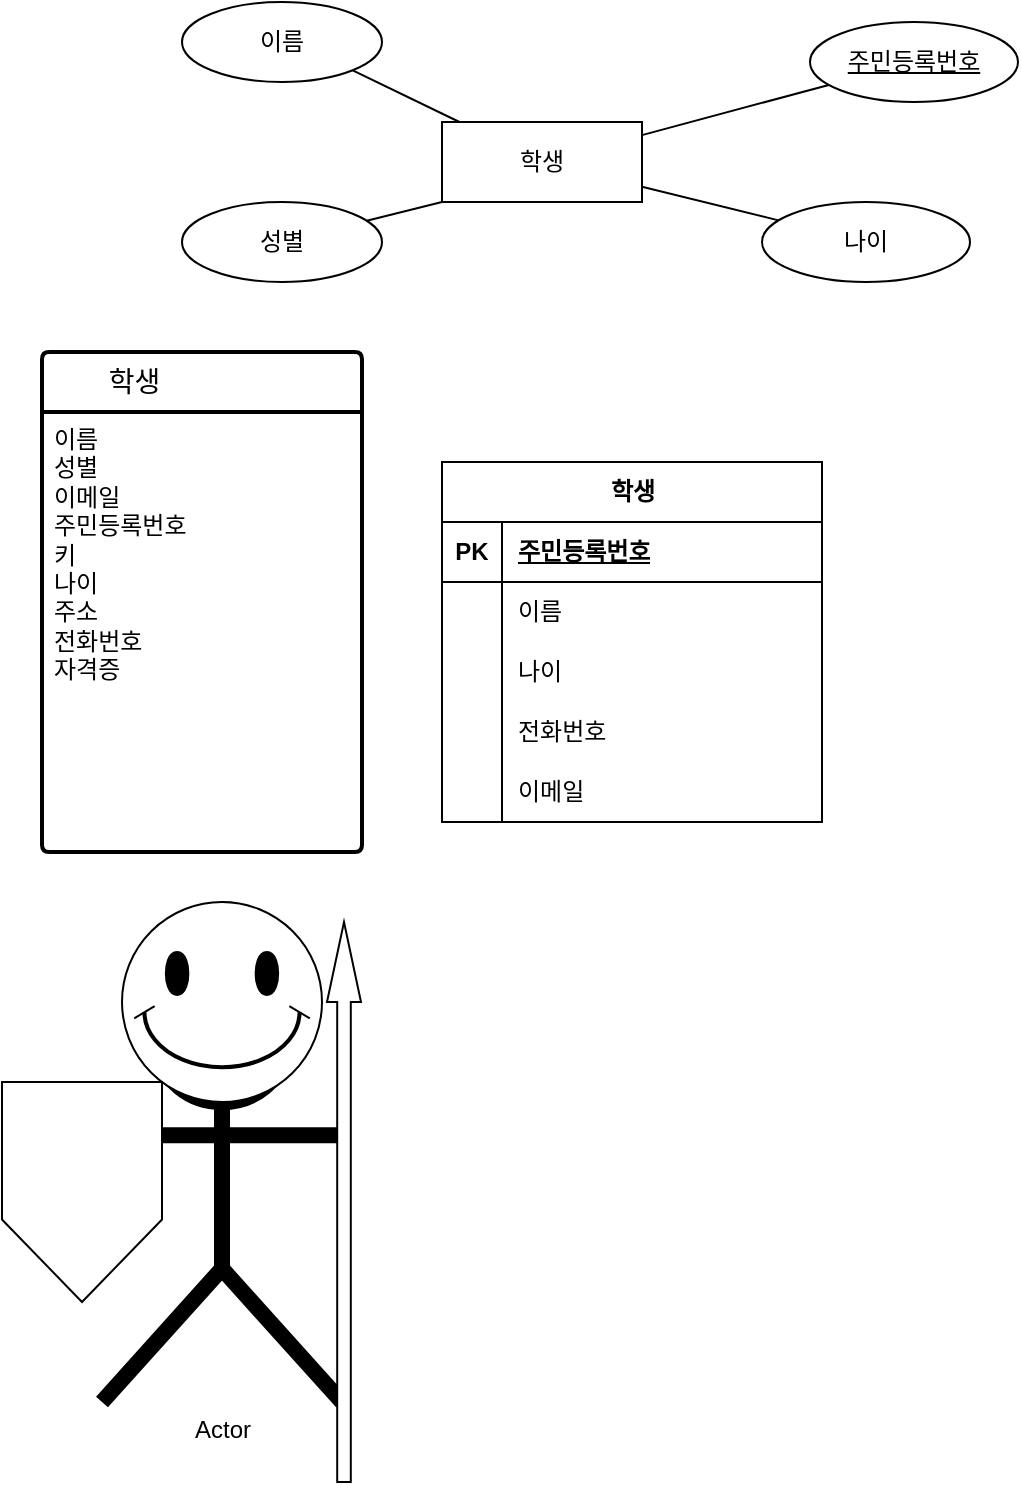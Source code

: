 <mxfile version="22.1.15" type="github">
  <diagram name="페이지-1" id="0z8tw52NR-uFF0JdVIWy">
    <mxGraphModel dx="634" dy="762" grid="1" gridSize="10" guides="1" tooltips="1" connect="1" arrows="1" fold="1" page="1" pageScale="1" pageWidth="827" pageHeight="1169" math="0" shadow="0">
      <root>
        <mxCell id="0" />
        <mxCell id="1" parent="0" />
        <mxCell id="Wv24xk5U7S-CKYTQd8TP-21" value="나이" style="ellipse;whiteSpace=wrap;html=1;align=center;" vertex="1" parent="1">
          <mxGeometry x="390" y="120" width="104" height="40" as="geometry" />
        </mxCell>
        <mxCell id="Wv24xk5U7S-CKYTQd8TP-25" value="주민등록번호" style="ellipse;whiteSpace=wrap;html=1;align=center;fontStyle=4;" vertex="1" parent="1">
          <mxGeometry x="414" y="30" width="104" height="40" as="geometry" />
        </mxCell>
        <mxCell id="Wv24xk5U7S-CKYTQd8TP-32" value="학생&lt;span style=&quot;white-space: pre;&quot;&gt;&#x9;&lt;/span&gt;&lt;span style=&quot;white-space: pre;&quot;&gt;&#x9;&lt;/span&gt;&lt;span style=&quot;white-space: pre;&quot;&gt;&#x9;&lt;/span&gt;" style="swimlane;childLayout=stackLayout;horizontal=1;startSize=30;horizontalStack=0;rounded=1;fontSize=14;fontStyle=0;strokeWidth=2;resizeParent=0;resizeLast=1;shadow=0;dashed=0;align=center;arcSize=4;whiteSpace=wrap;html=1;" vertex="1" parent="1">
          <mxGeometry x="30" y="195" width="160" height="250" as="geometry" />
        </mxCell>
        <mxCell id="Wv24xk5U7S-CKYTQd8TP-33" value="이름&lt;br&gt;성별&lt;br&gt;이메일&lt;br&gt;주민등록번호&lt;br&gt;키&lt;br&gt;나이&lt;br&gt;주소&lt;br&gt;전화번호&lt;br&gt;자격증" style="align=left;strokeColor=none;fillColor=none;spacingLeft=4;fontSize=12;verticalAlign=top;resizable=0;rotatable=0;part=1;html=1;" vertex="1" parent="Wv24xk5U7S-CKYTQd8TP-32">
          <mxGeometry y="30" width="160" height="220" as="geometry" />
        </mxCell>
        <mxCell id="Wv24xk5U7S-CKYTQd8TP-36" value="성별" style="ellipse;whiteSpace=wrap;html=1;align=center;" vertex="1" parent="1">
          <mxGeometry x="100" y="120" width="100" height="40" as="geometry" />
        </mxCell>
        <mxCell id="Wv24xk5U7S-CKYTQd8TP-41" value="학생" style="shape=table;startSize=30;container=1;collapsible=1;childLayout=tableLayout;fixedRows=1;rowLines=0;fontStyle=1;align=center;resizeLast=1;html=1;" vertex="1" parent="1">
          <mxGeometry x="230" y="250" width="190" height="180" as="geometry" />
        </mxCell>
        <mxCell id="Wv24xk5U7S-CKYTQd8TP-42" value="" style="shape=tableRow;horizontal=0;startSize=0;swimlaneHead=0;swimlaneBody=0;fillColor=none;collapsible=0;dropTarget=0;points=[[0,0.5],[1,0.5]];portConstraint=eastwest;top=0;left=0;right=0;bottom=1;" vertex="1" parent="Wv24xk5U7S-CKYTQd8TP-41">
          <mxGeometry y="30" width="190" height="30" as="geometry" />
        </mxCell>
        <mxCell id="Wv24xk5U7S-CKYTQd8TP-43" value="PK" style="shape=partialRectangle;connectable=0;fillColor=none;top=0;left=0;bottom=0;right=0;fontStyle=1;overflow=hidden;whiteSpace=wrap;html=1;" vertex="1" parent="Wv24xk5U7S-CKYTQd8TP-42">
          <mxGeometry width="30" height="30" as="geometry">
            <mxRectangle width="30" height="30" as="alternateBounds" />
          </mxGeometry>
        </mxCell>
        <mxCell id="Wv24xk5U7S-CKYTQd8TP-44" value="주민등록번호" style="shape=partialRectangle;connectable=0;fillColor=none;top=0;left=0;bottom=0;right=0;align=left;spacingLeft=6;fontStyle=5;overflow=hidden;whiteSpace=wrap;html=1;" vertex="1" parent="Wv24xk5U7S-CKYTQd8TP-42">
          <mxGeometry x="30" width="160" height="30" as="geometry">
            <mxRectangle width="160" height="30" as="alternateBounds" />
          </mxGeometry>
        </mxCell>
        <mxCell id="Wv24xk5U7S-CKYTQd8TP-45" value="" style="shape=tableRow;horizontal=0;startSize=0;swimlaneHead=0;swimlaneBody=0;fillColor=none;collapsible=0;dropTarget=0;points=[[0,0.5],[1,0.5]];portConstraint=eastwest;top=0;left=0;right=0;bottom=0;" vertex="1" parent="Wv24xk5U7S-CKYTQd8TP-41">
          <mxGeometry y="60" width="190" height="30" as="geometry" />
        </mxCell>
        <mxCell id="Wv24xk5U7S-CKYTQd8TP-46" value="" style="shape=partialRectangle;connectable=0;fillColor=none;top=0;left=0;bottom=0;right=0;editable=1;overflow=hidden;whiteSpace=wrap;html=1;" vertex="1" parent="Wv24xk5U7S-CKYTQd8TP-45">
          <mxGeometry width="30" height="30" as="geometry">
            <mxRectangle width="30" height="30" as="alternateBounds" />
          </mxGeometry>
        </mxCell>
        <mxCell id="Wv24xk5U7S-CKYTQd8TP-47" value="이름" style="shape=partialRectangle;connectable=0;fillColor=none;top=0;left=0;bottom=0;right=0;align=left;spacingLeft=6;overflow=hidden;whiteSpace=wrap;html=1;" vertex="1" parent="Wv24xk5U7S-CKYTQd8TP-45">
          <mxGeometry x="30" width="160" height="30" as="geometry">
            <mxRectangle width="160" height="30" as="alternateBounds" />
          </mxGeometry>
        </mxCell>
        <mxCell id="Wv24xk5U7S-CKYTQd8TP-48" value="" style="shape=tableRow;horizontal=0;startSize=0;swimlaneHead=0;swimlaneBody=0;fillColor=none;collapsible=0;dropTarget=0;points=[[0,0.5],[1,0.5]];portConstraint=eastwest;top=0;left=0;right=0;bottom=0;" vertex="1" parent="Wv24xk5U7S-CKYTQd8TP-41">
          <mxGeometry y="90" width="190" height="30" as="geometry" />
        </mxCell>
        <mxCell id="Wv24xk5U7S-CKYTQd8TP-49" value="" style="shape=partialRectangle;connectable=0;fillColor=none;top=0;left=0;bottom=0;right=0;editable=1;overflow=hidden;whiteSpace=wrap;html=1;" vertex="1" parent="Wv24xk5U7S-CKYTQd8TP-48">
          <mxGeometry width="30" height="30" as="geometry">
            <mxRectangle width="30" height="30" as="alternateBounds" />
          </mxGeometry>
        </mxCell>
        <mxCell id="Wv24xk5U7S-CKYTQd8TP-50" value="나이" style="shape=partialRectangle;connectable=0;fillColor=none;top=0;left=0;bottom=0;right=0;align=left;spacingLeft=6;overflow=hidden;whiteSpace=wrap;html=1;" vertex="1" parent="Wv24xk5U7S-CKYTQd8TP-48">
          <mxGeometry x="30" width="160" height="30" as="geometry">
            <mxRectangle width="160" height="30" as="alternateBounds" />
          </mxGeometry>
        </mxCell>
        <mxCell id="Wv24xk5U7S-CKYTQd8TP-51" value="" style="shape=tableRow;horizontal=0;startSize=0;swimlaneHead=0;swimlaneBody=0;fillColor=none;collapsible=0;dropTarget=0;points=[[0,0.5],[1,0.5]];portConstraint=eastwest;top=0;left=0;right=0;bottom=0;" vertex="1" parent="Wv24xk5U7S-CKYTQd8TP-41">
          <mxGeometry y="120" width="190" height="30" as="geometry" />
        </mxCell>
        <mxCell id="Wv24xk5U7S-CKYTQd8TP-52" value="" style="shape=partialRectangle;connectable=0;fillColor=none;top=0;left=0;bottom=0;right=0;editable=1;overflow=hidden;whiteSpace=wrap;html=1;" vertex="1" parent="Wv24xk5U7S-CKYTQd8TP-51">
          <mxGeometry width="30" height="30" as="geometry">
            <mxRectangle width="30" height="30" as="alternateBounds" />
          </mxGeometry>
        </mxCell>
        <mxCell id="Wv24xk5U7S-CKYTQd8TP-53" value="전화번호" style="shape=partialRectangle;connectable=0;fillColor=none;top=0;left=0;bottom=0;right=0;align=left;spacingLeft=6;overflow=hidden;whiteSpace=wrap;html=1;" vertex="1" parent="Wv24xk5U7S-CKYTQd8TP-51">
          <mxGeometry x="30" width="160" height="30" as="geometry">
            <mxRectangle width="160" height="30" as="alternateBounds" />
          </mxGeometry>
        </mxCell>
        <mxCell id="Wv24xk5U7S-CKYTQd8TP-54" value="" style="shape=tableRow;horizontal=0;startSize=0;swimlaneHead=0;swimlaneBody=0;fillColor=none;collapsible=0;dropTarget=0;points=[[0,0.5],[1,0.5]];portConstraint=eastwest;top=0;left=0;right=0;bottom=0;" vertex="1" parent="Wv24xk5U7S-CKYTQd8TP-41">
          <mxGeometry y="150" width="190" height="30" as="geometry" />
        </mxCell>
        <mxCell id="Wv24xk5U7S-CKYTQd8TP-55" value="" style="shape=partialRectangle;connectable=0;fillColor=none;top=0;left=0;bottom=0;right=0;editable=1;overflow=hidden;whiteSpace=wrap;html=1;" vertex="1" parent="Wv24xk5U7S-CKYTQd8TP-54">
          <mxGeometry width="30" height="30" as="geometry">
            <mxRectangle width="30" height="30" as="alternateBounds" />
          </mxGeometry>
        </mxCell>
        <mxCell id="Wv24xk5U7S-CKYTQd8TP-56" value="이메일" style="shape=partialRectangle;connectable=0;fillColor=none;top=0;left=0;bottom=0;right=0;align=left;spacingLeft=6;overflow=hidden;whiteSpace=wrap;html=1;" vertex="1" parent="Wv24xk5U7S-CKYTQd8TP-54">
          <mxGeometry x="30" width="160" height="30" as="geometry">
            <mxRectangle width="160" height="30" as="alternateBounds" />
          </mxGeometry>
        </mxCell>
        <mxCell id="Wv24xk5U7S-CKYTQd8TP-61" value="학생" style="whiteSpace=wrap;html=1;align=center;" vertex="1" parent="1">
          <mxGeometry x="230" y="80" width="100" height="40" as="geometry" />
        </mxCell>
        <mxCell id="Wv24xk5U7S-CKYTQd8TP-62" value="이름" style="ellipse;whiteSpace=wrap;html=1;align=center;" vertex="1" parent="1">
          <mxGeometry x="100" y="20" width="100" height="40" as="geometry" />
        </mxCell>
        <mxCell id="Wv24xk5U7S-CKYTQd8TP-63" value="" style="endArrow=none;html=1;rounded=0;exitX=1;exitY=1;exitDx=0;exitDy=0;" edge="1" parent="1" source="Wv24xk5U7S-CKYTQd8TP-62" target="Wv24xk5U7S-CKYTQd8TP-61">
          <mxGeometry relative="1" as="geometry">
            <mxPoint x="200" y="49.5" as="sourcePoint" />
            <mxPoint x="360" y="49.5" as="targetPoint" />
          </mxGeometry>
        </mxCell>
        <mxCell id="Wv24xk5U7S-CKYTQd8TP-64" value="" style="endArrow=none;html=1;rounded=0;" edge="1" parent="1" source="Wv24xk5U7S-CKYTQd8TP-61" target="Wv24xk5U7S-CKYTQd8TP-25">
          <mxGeometry relative="1" as="geometry">
            <mxPoint x="329.64" y="54" as="sourcePoint" />
            <mxPoint x="383.64" y="80" as="targetPoint" />
          </mxGeometry>
        </mxCell>
        <mxCell id="Wv24xk5U7S-CKYTQd8TP-65" value="" style="endArrow=none;html=1;rounded=0;" edge="1" parent="1" source="Wv24xk5U7S-CKYTQd8TP-61" target="Wv24xk5U7S-CKYTQd8TP-21">
          <mxGeometry relative="1" as="geometry">
            <mxPoint x="330" y="115.54" as="sourcePoint" />
            <mxPoint x="423" y="89.54" as="targetPoint" />
          </mxGeometry>
        </mxCell>
        <mxCell id="Wv24xk5U7S-CKYTQd8TP-66" value="" style="endArrow=none;html=1;rounded=0;entryX=0;entryY=1;entryDx=0;entryDy=0;" edge="1" parent="1" source="Wv24xk5U7S-CKYTQd8TP-36" target="Wv24xk5U7S-CKYTQd8TP-61">
          <mxGeometry relative="1" as="geometry">
            <mxPoint x="230" y="112" as="sourcePoint" />
            <mxPoint x="298" y="129" as="targetPoint" />
          </mxGeometry>
        </mxCell>
        <mxCell id="Wv24xk5U7S-CKYTQd8TP-67" value="" style="group" vertex="1" connectable="0" parent="1">
          <mxGeometry x="10" y="470" width="179.5" height="290" as="geometry" />
        </mxCell>
        <mxCell id="Wv24xk5U7S-CKYTQd8TP-40" value="" style="group" vertex="1" connectable="0" parent="Wv24xk5U7S-CKYTQd8TP-67">
          <mxGeometry x="50" width="120" height="250" as="geometry" />
        </mxCell>
        <mxCell id="Wv24xk5U7S-CKYTQd8TP-39" value="Actor" style="shape=umlActor;verticalLabelPosition=bottom;verticalAlign=top;html=1;outlineConnect=0;strokeWidth=8;movable=1;resizable=1;rotatable=1;deletable=1;editable=1;locked=0;connectable=1;" vertex="1" parent="Wv24xk5U7S-CKYTQd8TP-40">
          <mxGeometry y="50" width="120" height="200" as="geometry" />
        </mxCell>
        <mxCell id="Wv24xk5U7S-CKYTQd8TP-38" value="" style="verticalLabelPosition=bottom;verticalAlign=top;html=1;shape=mxgraph.basic.smiley;movable=1;resizable=1;rotatable=1;deletable=1;editable=1;locked=0;connectable=1;" vertex="1" parent="Wv24xk5U7S-CKYTQd8TP-40">
          <mxGeometry x="10" width="100" height="100" as="geometry" />
        </mxCell>
        <mxCell id="Wv24xk5U7S-CKYTQd8TP-57" value="" style="html=1;shadow=0;dashed=0;align=center;verticalAlign=middle;shape=mxgraph.arrows2.arrow;dy=0.6;dx=40;direction=north;notch=0;" vertex="1" parent="Wv24xk5U7S-CKYTQd8TP-67">
          <mxGeometry x="162.5" y="10" width="17" height="280" as="geometry" />
        </mxCell>
        <mxCell id="Wv24xk5U7S-CKYTQd8TP-58" value="" style="shape=offPageConnector;whiteSpace=wrap;html=1;" vertex="1" parent="Wv24xk5U7S-CKYTQd8TP-67">
          <mxGeometry y="90" width="80" height="110" as="geometry" />
        </mxCell>
      </root>
    </mxGraphModel>
  </diagram>
</mxfile>
